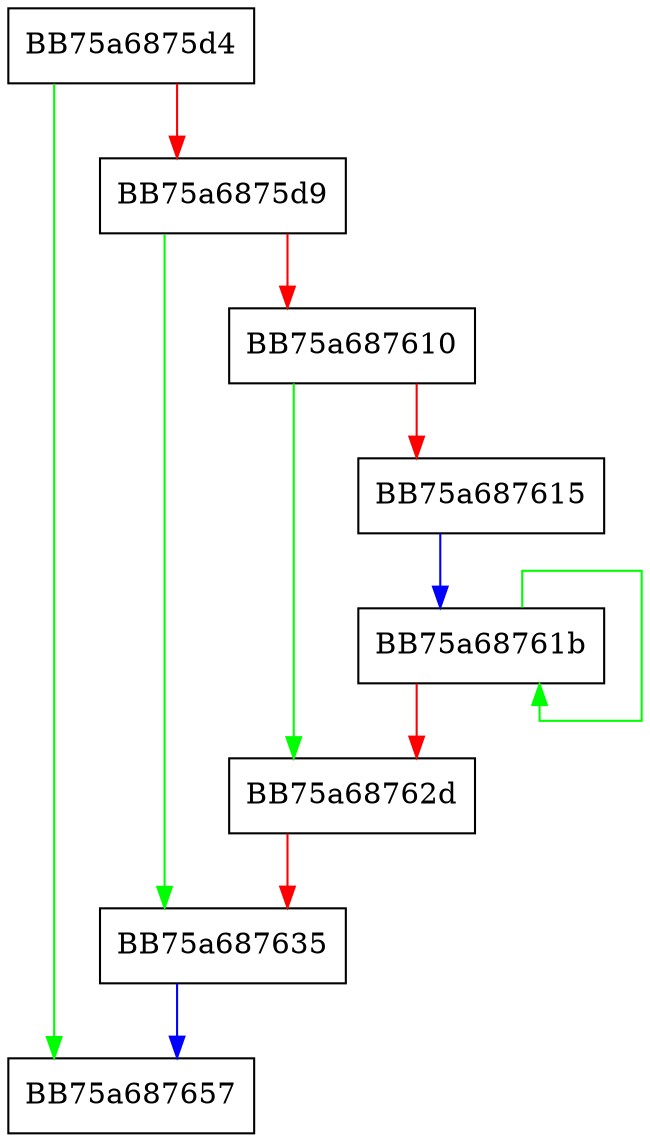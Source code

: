 digraph BMSFreeResources {
  node [shape="box"];
  graph [splines=ortho];
  BB75a6875d4 -> BB75a687657 [color="green"];
  BB75a6875d4 -> BB75a6875d9 [color="red"];
  BB75a6875d9 -> BB75a687635 [color="green"];
  BB75a6875d9 -> BB75a687610 [color="red"];
  BB75a687610 -> BB75a68762d [color="green"];
  BB75a687610 -> BB75a687615 [color="red"];
  BB75a687615 -> BB75a68761b [color="blue"];
  BB75a68761b -> BB75a68761b [color="green"];
  BB75a68761b -> BB75a68762d [color="red"];
  BB75a68762d -> BB75a687635 [color="red"];
  BB75a687635 -> BB75a687657 [color="blue"];
}
